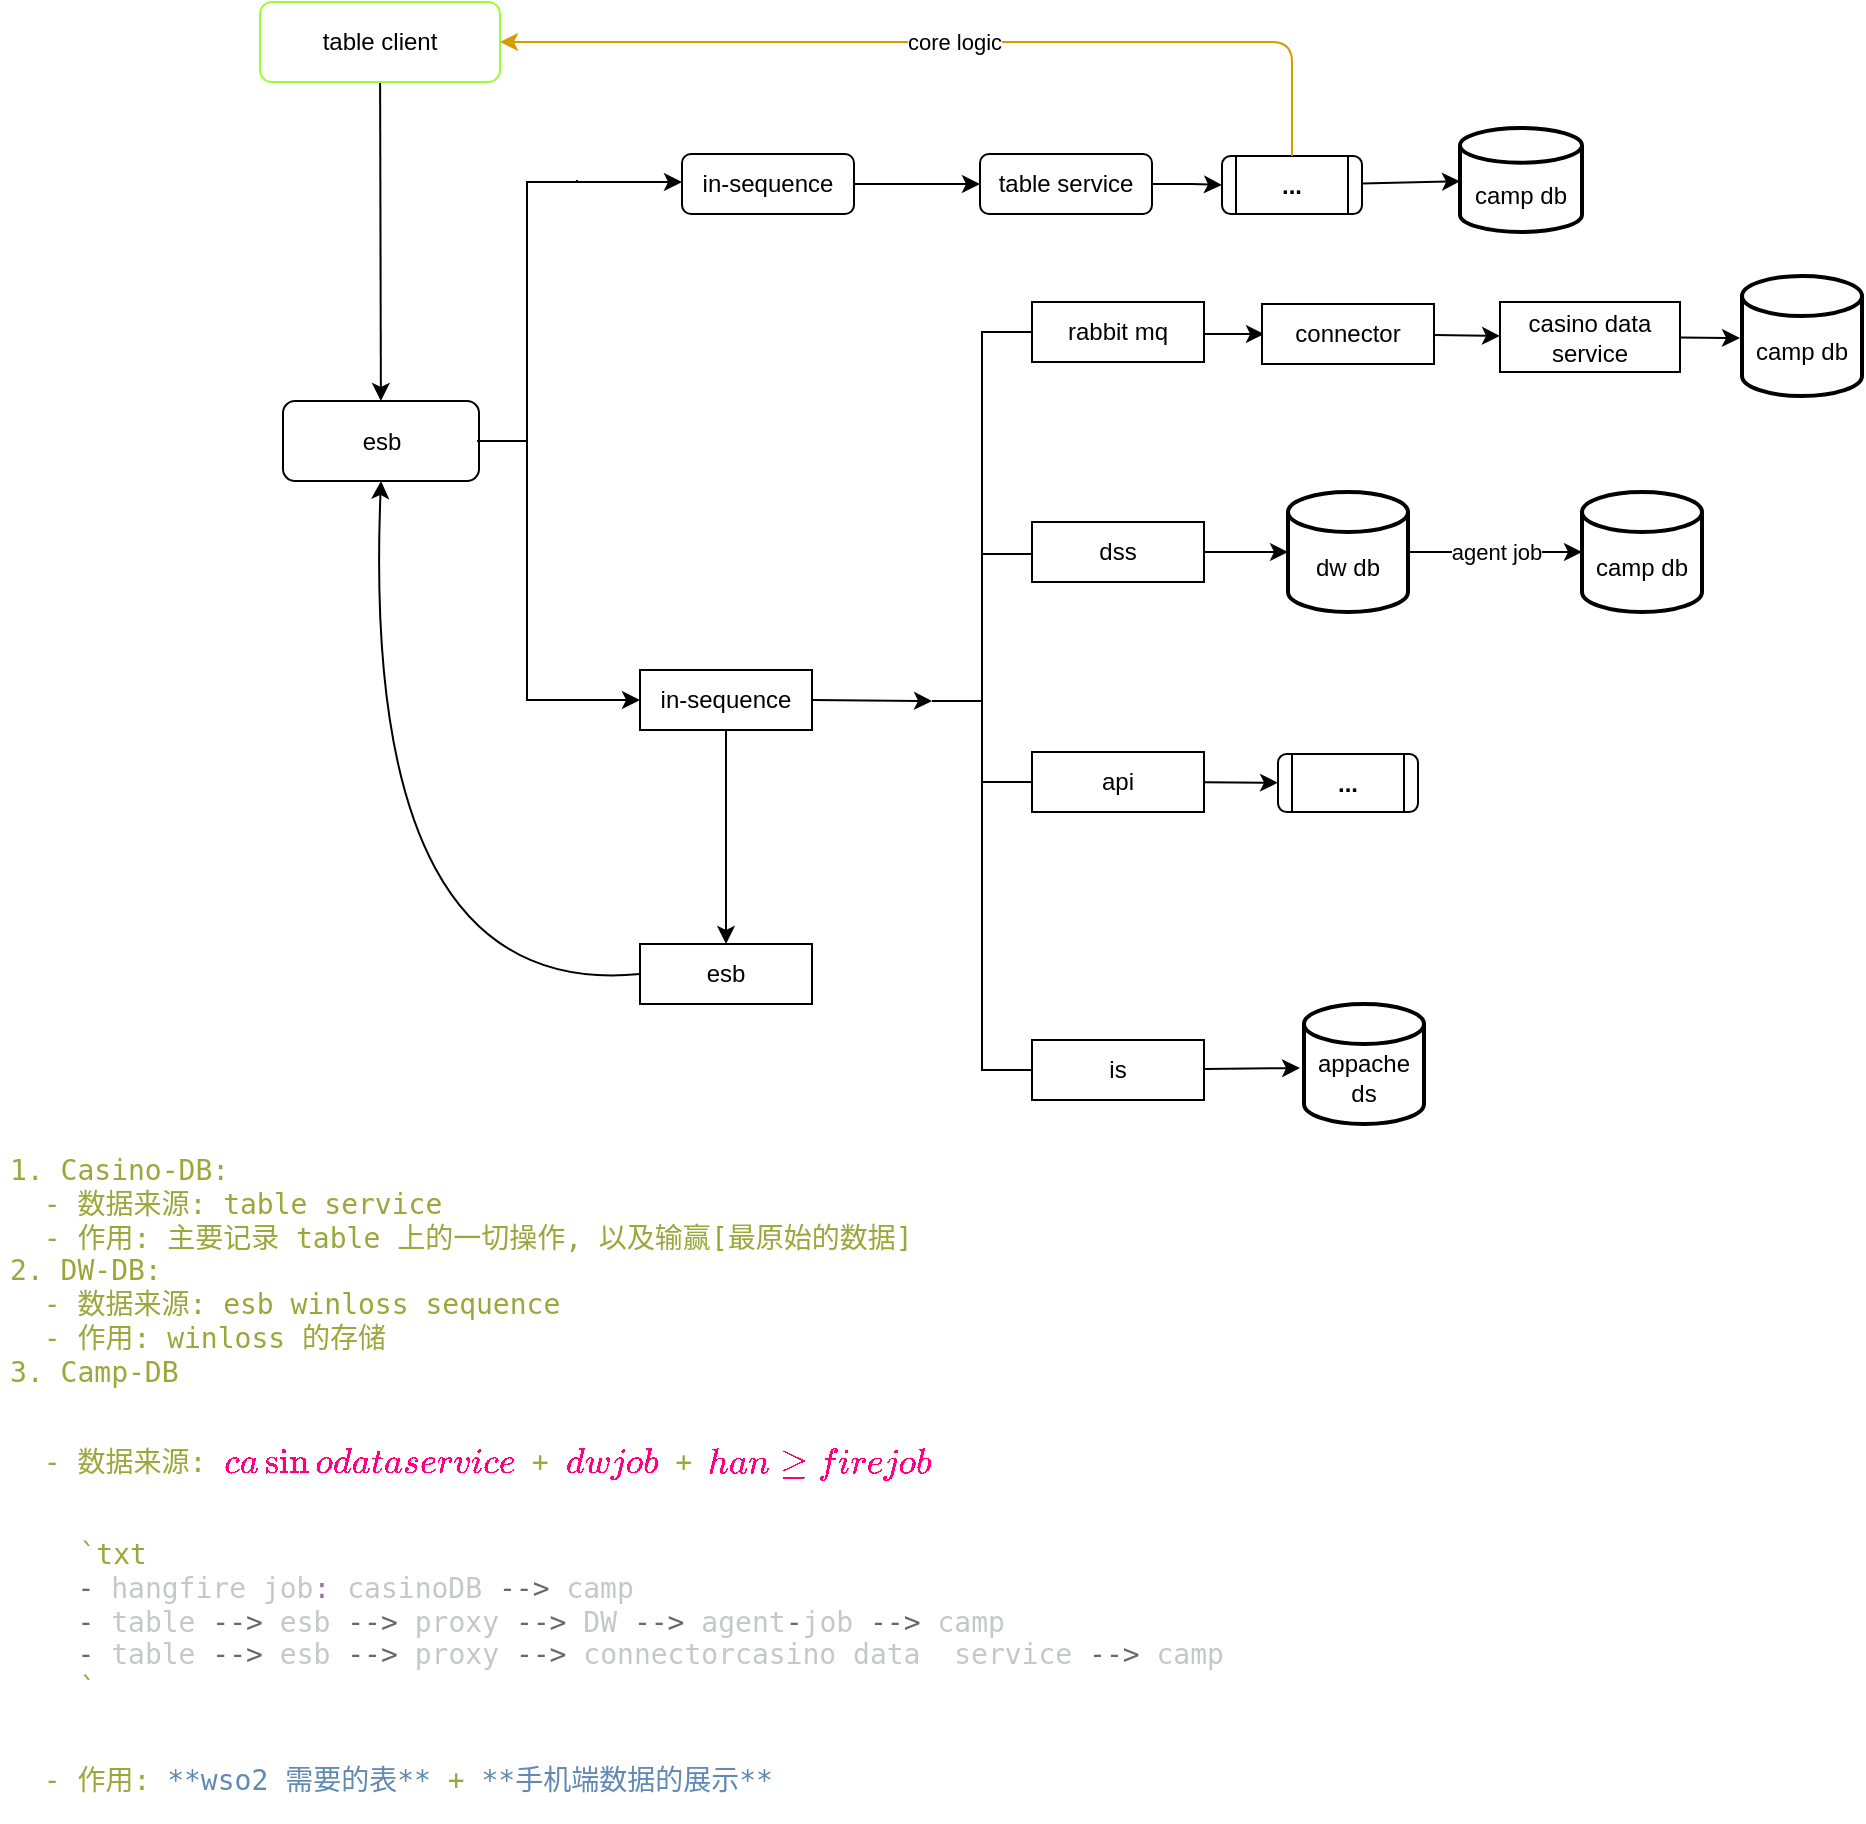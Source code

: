 <mxfile version="13.7.2" type="github">
  <diagram id="C5RBs43oDa-KdzZeNtuy" name="Page-1">
    <mxGraphModel dx="1394" dy="655" grid="1" gridSize="10" guides="1" tooltips="1" connect="1" arrows="1" fold="1" page="1" pageScale="1" pageWidth="827" pageHeight="1169" math="0" shadow="0">
      <root>
        <mxCell id="WIyWlLk6GJQsqaUBKTNV-0" />
        <mxCell id="WIyWlLk6GJQsqaUBKTNV-1" parent="WIyWlLk6GJQsqaUBKTNV-0" />
        <mxCell id="QxxD9a5CunwgjTTWQ43J-58" value="" style="edgeStyle=none;rounded=0;orthogonalLoop=1;jettySize=auto;html=1;" edge="1" parent="WIyWlLk6GJQsqaUBKTNV-1" source="WIyWlLk6GJQsqaUBKTNV-3" target="WIyWlLk6GJQsqaUBKTNV-7">
          <mxGeometry relative="1" as="geometry" />
        </mxCell>
        <mxCell id="WIyWlLk6GJQsqaUBKTNV-3" value="table client" style="rounded=1;whiteSpace=wrap;html=1;fontSize=12;glass=0;strokeWidth=1;shadow=0;strokeColor=#99FF33;" parent="WIyWlLk6GJQsqaUBKTNV-1" vertex="1">
          <mxGeometry x="160" y="50" width="120" height="40" as="geometry" />
        </mxCell>
        <mxCell id="WIyWlLk6GJQsqaUBKTNV-7" value="esb" style="rounded=1;whiteSpace=wrap;html=1;fontSize=12;glass=0;strokeWidth=1;shadow=0;" parent="WIyWlLk6GJQsqaUBKTNV-1" vertex="1">
          <mxGeometry x="171.5" y="249.5" width="98" height="40" as="geometry" />
        </mxCell>
        <mxCell id="QxxD9a5CunwgjTTWQ43J-3" value="" style="edgeStyle=orthogonalEdgeStyle;rounded=0;orthogonalLoop=1;jettySize=auto;html=1;exitX=1;exitY=0;exitDx=0;exitDy=0;exitPerimeter=0;" edge="1" parent="WIyWlLk6GJQsqaUBKTNV-1">
          <mxGeometry relative="1" as="geometry">
            <mxPoint x="318.5" y="139" as="sourcePoint" />
            <mxPoint x="371" y="140" as="targetPoint" />
            <Array as="points">
              <mxPoint x="330" y="140" />
              <mxPoint x="330" y="140" />
            </Array>
          </mxGeometry>
        </mxCell>
        <mxCell id="QxxD9a5CunwgjTTWQ43J-57" style="edgeStyle=none;rounded=0;orthogonalLoop=1;jettySize=auto;html=1;exitX=1;exitY=1;exitDx=0;exitDy=0;exitPerimeter=0;entryX=0;entryY=0.5;entryDx=0;entryDy=0;" edge="1" parent="WIyWlLk6GJQsqaUBKTNV-1" source="QxxD9a5CunwgjTTWQ43J-1" target="QxxD9a5CunwgjTTWQ43J-11">
          <mxGeometry relative="1" as="geometry" />
        </mxCell>
        <mxCell id="QxxD9a5CunwgjTTWQ43J-1" value="" style="strokeWidth=1;html=1;shape=mxgraph.flowchart.annotation_2;align=left;labelPosition=right;pointerEvents=1;" vertex="1" parent="WIyWlLk6GJQsqaUBKTNV-1">
          <mxGeometry x="268.5" y="140" width="50" height="259" as="geometry" />
        </mxCell>
        <mxCell id="QxxD9a5CunwgjTTWQ43J-2" value="in-sequence" style="whiteSpace=wrap;html=1;align=center;strokeWidth=1;rounded=1;" vertex="1" parent="WIyWlLk6GJQsqaUBKTNV-1">
          <mxGeometry x="371" y="126" width="86" height="30" as="geometry" />
        </mxCell>
        <mxCell id="QxxD9a5CunwgjTTWQ43J-47" value="" style="edgeStyle=none;rounded=0;orthogonalLoop=1;jettySize=auto;html=1;" edge="1" parent="WIyWlLk6GJQsqaUBKTNV-1" source="QxxD9a5CunwgjTTWQ43J-4" target="QxxD9a5CunwgjTTWQ43J-46">
          <mxGeometry relative="1" as="geometry" />
        </mxCell>
        <mxCell id="QxxD9a5CunwgjTTWQ43J-4" value="&lt;b&gt;...&lt;/b&gt;" style="shape=process;whiteSpace=wrap;html=1;backgroundOutline=1;strokeWidth=1;rounded=1;" vertex="1" parent="WIyWlLk6GJQsqaUBKTNV-1">
          <mxGeometry x="641" y="127" width="70" height="29" as="geometry" />
        </mxCell>
        <mxCell id="QxxD9a5CunwgjTTWQ43J-10" value="core logic" style="endArrow=classic;html=1;entryX=1;entryY=0.5;entryDx=0;entryDy=0;exitX=0.5;exitY=0;exitDx=0;exitDy=0;fillColor=#ffe6cc;strokeColor=#d79b00;" edge="1" parent="WIyWlLk6GJQsqaUBKTNV-1" source="QxxD9a5CunwgjTTWQ43J-4">
          <mxGeometry width="50" height="50" relative="1" as="geometry">
            <mxPoint x="676" y="97" as="sourcePoint" />
            <mxPoint x="280" y="70" as="targetPoint" />
            <Array as="points">
              <mxPoint x="676" y="70" />
            </Array>
          </mxGeometry>
        </mxCell>
        <mxCell id="QxxD9a5CunwgjTTWQ43J-27" value="" style="edgeStyle=none;rounded=0;orthogonalLoop=1;jettySize=auto;html=1;" edge="1" parent="WIyWlLk6GJQsqaUBKTNV-1" source="QxxD9a5CunwgjTTWQ43J-11" target="QxxD9a5CunwgjTTWQ43J-28">
          <mxGeometry relative="1" as="geometry">
            <mxPoint x="395.526" y="475" as="targetPoint" />
          </mxGeometry>
        </mxCell>
        <mxCell id="QxxD9a5CunwgjTTWQ43J-11" value="in-sequence" style="whiteSpace=wrap;html=1;align=center;strokeWidth=1;" vertex="1" parent="WIyWlLk6GJQsqaUBKTNV-1">
          <mxGeometry x="350" y="384" width="86" height="30" as="geometry" />
        </mxCell>
        <mxCell id="QxxD9a5CunwgjTTWQ43J-13" value="" style="endArrow=classic;html=1;exitX=1;exitY=0.5;exitDx=0;exitDy=0;" edge="1" parent="WIyWlLk6GJQsqaUBKTNV-1" source="QxxD9a5CunwgjTTWQ43J-2">
          <mxGeometry width="50" height="50" relative="1" as="geometry">
            <mxPoint x="470" y="191" as="sourcePoint" />
            <mxPoint x="520" y="141" as="targetPoint" />
          </mxGeometry>
        </mxCell>
        <mxCell id="QxxD9a5CunwgjTTWQ43J-25" style="rounded=0;orthogonalLoop=1;jettySize=auto;html=1;exitX=1;exitY=0.5;exitDx=0;exitDy=0;entryX=0;entryY=0.5;entryDx=0;entryDy=0;entryPerimeter=0;" edge="1" parent="WIyWlLk6GJQsqaUBKTNV-1" source="QxxD9a5CunwgjTTWQ43J-11" target="QxxD9a5CunwgjTTWQ43J-15">
          <mxGeometry relative="1" as="geometry" />
        </mxCell>
        <mxCell id="QxxD9a5CunwgjTTWQ43J-15" value="" style="strokeWidth=1;html=1;shape=mxgraph.flowchart.annotation_2;align=left;labelPosition=right;pointerEvents=1;" vertex="1" parent="WIyWlLk6GJQsqaUBKTNV-1">
          <mxGeometry x="496" y="215" width="50" height="369" as="geometry" />
        </mxCell>
        <mxCell id="QxxD9a5CunwgjTTWQ43J-17" value="" style="endArrow=none;html=1;entryX=1;entryY=0.5;entryDx=0;entryDy=0;entryPerimeter=0;" edge="1" parent="WIyWlLk6GJQsqaUBKTNV-1">
          <mxGeometry width="50" height="50" relative="1" as="geometry">
            <mxPoint x="521" y="326" as="sourcePoint" />
            <mxPoint x="547" y="326" as="targetPoint" />
          </mxGeometry>
        </mxCell>
        <mxCell id="QxxD9a5CunwgjTTWQ43J-24" value="" style="edgeStyle=orthogonalEdgeStyle;rounded=0;orthogonalLoop=1;jettySize=auto;html=1;" edge="1" parent="WIyWlLk6GJQsqaUBKTNV-1" source="QxxD9a5CunwgjTTWQ43J-21" target="QxxD9a5CunwgjTTWQ43J-4">
          <mxGeometry relative="1" as="geometry" />
        </mxCell>
        <mxCell id="QxxD9a5CunwgjTTWQ43J-21" value="table service" style="whiteSpace=wrap;html=1;align=center;strokeWidth=1;rounded=1;" vertex="1" parent="WIyWlLk6GJQsqaUBKTNV-1">
          <mxGeometry x="520" y="126" width="86" height="30" as="geometry" />
        </mxCell>
        <mxCell id="QxxD9a5CunwgjTTWQ43J-28" value="esb" style="whiteSpace=wrap;html=1;align=center;strokeWidth=1;" vertex="1" parent="WIyWlLk6GJQsqaUBKTNV-1">
          <mxGeometry x="350" y="521" width="86" height="30" as="geometry" />
        </mxCell>
        <mxCell id="QxxD9a5CunwgjTTWQ43J-31" value="rabbit mq" style="whiteSpace=wrap;html=1;align=center;strokeWidth=1;" vertex="1" parent="WIyWlLk6GJQsqaUBKTNV-1">
          <mxGeometry x="546" y="200" width="86" height="30" as="geometry" />
        </mxCell>
        <mxCell id="QxxD9a5CunwgjTTWQ43J-52" style="edgeStyle=none;rounded=0;orthogonalLoop=1;jettySize=auto;html=1;entryX=0;entryY=0.5;entryDx=0;entryDy=0;entryPerimeter=0;" edge="1" parent="WIyWlLk6GJQsqaUBKTNV-1" source="QxxD9a5CunwgjTTWQ43J-32" target="QxxD9a5CunwgjTTWQ43J-53">
          <mxGeometry relative="1" as="geometry">
            <mxPoint x="660" y="325" as="targetPoint" />
          </mxGeometry>
        </mxCell>
        <mxCell id="QxxD9a5CunwgjTTWQ43J-32" value="dss" style="whiteSpace=wrap;html=1;align=center;strokeWidth=1;" vertex="1" parent="WIyWlLk6GJQsqaUBKTNV-1">
          <mxGeometry x="546" y="310" width="86" height="30" as="geometry" />
        </mxCell>
        <mxCell id="QxxD9a5CunwgjTTWQ43J-64" value="" style="edgeStyle=none;rounded=0;orthogonalLoop=1;jettySize=auto;html=1;" edge="1" parent="WIyWlLk6GJQsqaUBKTNV-1" source="QxxD9a5CunwgjTTWQ43J-33">
          <mxGeometry relative="1" as="geometry">
            <mxPoint x="680" y="583" as="targetPoint" />
          </mxGeometry>
        </mxCell>
        <mxCell id="QxxD9a5CunwgjTTWQ43J-33" value="is" style="whiteSpace=wrap;html=1;align=center;strokeWidth=1;" vertex="1" parent="WIyWlLk6GJQsqaUBKTNV-1">
          <mxGeometry x="546" y="569" width="86" height="30" as="geometry" />
        </mxCell>
        <mxCell id="QxxD9a5CunwgjTTWQ43J-38" style="edgeStyle=none;rounded=0;orthogonalLoop=1;jettySize=auto;html=1;" edge="1" parent="WIyWlLk6GJQsqaUBKTNV-1">
          <mxGeometry relative="1" as="geometry">
            <mxPoint x="662" y="216" as="targetPoint" />
            <mxPoint x="632" y="216" as="sourcePoint" />
          </mxGeometry>
        </mxCell>
        <mxCell id="QxxD9a5CunwgjTTWQ43J-42" value="" style="edgeStyle=none;rounded=0;orthogonalLoop=1;jettySize=auto;html=1;" edge="1" parent="WIyWlLk6GJQsqaUBKTNV-1" source="QxxD9a5CunwgjTTWQ43J-36" target="QxxD9a5CunwgjTTWQ43J-40">
          <mxGeometry relative="1" as="geometry" />
        </mxCell>
        <mxCell id="QxxD9a5CunwgjTTWQ43J-36" value="connector" style="whiteSpace=wrap;html=1;align=center;strokeWidth=1;" vertex="1" parent="WIyWlLk6GJQsqaUBKTNV-1">
          <mxGeometry x="661" y="201" width="86" height="30" as="geometry" />
        </mxCell>
        <mxCell id="QxxD9a5CunwgjTTWQ43J-44" value="" style="edgeStyle=none;rounded=0;orthogonalLoop=1;jettySize=auto;html=1;" edge="1" parent="WIyWlLk6GJQsqaUBKTNV-1" source="QxxD9a5CunwgjTTWQ43J-40">
          <mxGeometry relative="1" as="geometry">
            <mxPoint x="900" y="218" as="targetPoint" />
          </mxGeometry>
        </mxCell>
        <mxCell id="QxxD9a5CunwgjTTWQ43J-40" value="casino data service" style="whiteSpace=wrap;html=1;align=center;strokeWidth=1;" vertex="1" parent="WIyWlLk6GJQsqaUBKTNV-1">
          <mxGeometry x="780" y="200" width="90" height="35" as="geometry" />
        </mxCell>
        <mxCell id="QxxD9a5CunwgjTTWQ43J-45" value="&lt;br&gt;camp db" style="strokeWidth=2;html=1;shape=mxgraph.flowchart.database;whiteSpace=wrap;" vertex="1" parent="WIyWlLk6GJQsqaUBKTNV-1">
          <mxGeometry x="901" y="187" width="60" height="60" as="geometry" />
        </mxCell>
        <mxCell id="QxxD9a5CunwgjTTWQ43J-46" value="&lt;br&gt;camp db" style="strokeWidth=2;html=1;shape=mxgraph.flowchart.database;whiteSpace=wrap;" vertex="1" parent="WIyWlLk6GJQsqaUBKTNV-1">
          <mxGeometry x="760" y="113" width="61" height="52" as="geometry" />
        </mxCell>
        <mxCell id="QxxD9a5CunwgjTTWQ43J-62" value="agent job" style="edgeStyle=none;rounded=0;orthogonalLoop=1;jettySize=auto;html=1;" edge="1" parent="WIyWlLk6GJQsqaUBKTNV-1" source="QxxD9a5CunwgjTTWQ43J-53" target="QxxD9a5CunwgjTTWQ43J-61">
          <mxGeometry relative="1" as="geometry" />
        </mxCell>
        <mxCell id="QxxD9a5CunwgjTTWQ43J-53" value="&lt;br&gt;dw db" style="strokeWidth=2;html=1;shape=mxgraph.flowchart.database;whiteSpace=wrap;" vertex="1" parent="WIyWlLk6GJQsqaUBKTNV-1">
          <mxGeometry x="674" y="295" width="60" height="60" as="geometry" />
        </mxCell>
        <mxCell id="QxxD9a5CunwgjTTWQ43J-61" value="&lt;br&gt;camp db" style="strokeWidth=2;html=1;shape=mxgraph.flowchart.database;whiteSpace=wrap;" vertex="1" parent="WIyWlLk6GJQsqaUBKTNV-1">
          <mxGeometry x="821" y="295" width="60" height="60" as="geometry" />
        </mxCell>
        <mxCell id="QxxD9a5CunwgjTTWQ43J-65" value="&lt;br&gt;appache ds" style="strokeWidth=2;html=1;shape=mxgraph.flowchart.database;whiteSpace=wrap;" vertex="1" parent="WIyWlLk6GJQsqaUBKTNV-1">
          <mxGeometry x="682" y="551" width="60" height="60" as="geometry" />
        </mxCell>
        <mxCell id="QxxD9a5CunwgjTTWQ43J-68" style="edgeStyle=none;rounded=0;orthogonalLoop=1;jettySize=auto;html=1;exitX=0.5;exitY=1;exitDx=0;exitDy=0;exitPerimeter=0;" edge="1" parent="WIyWlLk6GJQsqaUBKTNV-1" source="QxxD9a5CunwgjTTWQ43J-1" target="QxxD9a5CunwgjTTWQ43J-1">
          <mxGeometry relative="1" as="geometry" />
        </mxCell>
        <mxCell id="QxxD9a5CunwgjTTWQ43J-70" value="" style="endArrow=none;html=1;" edge="1" parent="WIyWlLk6GJQsqaUBKTNV-1">
          <mxGeometry width="50" height="50" relative="1" as="geometry">
            <mxPoint x="550" y="440" as="sourcePoint" />
            <mxPoint x="521" y="440" as="targetPoint" />
          </mxGeometry>
        </mxCell>
        <mxCell id="QxxD9a5CunwgjTTWQ43J-73" value="" style="edgeStyle=none;rounded=0;orthogonalLoop=1;jettySize=auto;html=1;" edge="1" parent="WIyWlLk6GJQsqaUBKTNV-1" source="QxxD9a5CunwgjTTWQ43J-71" target="QxxD9a5CunwgjTTWQ43J-72">
          <mxGeometry relative="1" as="geometry" />
        </mxCell>
        <mxCell id="QxxD9a5CunwgjTTWQ43J-71" value="api" style="whiteSpace=wrap;html=1;align=center;strokeWidth=1;" vertex="1" parent="WIyWlLk6GJQsqaUBKTNV-1">
          <mxGeometry x="546" y="425" width="86" height="30" as="geometry" />
        </mxCell>
        <mxCell id="QxxD9a5CunwgjTTWQ43J-72" value="&lt;b&gt;...&lt;/b&gt;" style="shape=process;whiteSpace=wrap;html=1;backgroundOutline=1;strokeWidth=1;rounded=1;" vertex="1" parent="WIyWlLk6GJQsqaUBKTNV-1">
          <mxGeometry x="669" y="426" width="70" height="29" as="geometry" />
        </mxCell>
        <mxCell id="QxxD9a5CunwgjTTWQ43J-76" value="" style="curved=1;endArrow=classic;html=1;exitX=0;exitY=0.5;exitDx=0;exitDy=0;entryX=0.5;entryY=1;entryDx=0;entryDy=0;" edge="1" parent="WIyWlLk6GJQsqaUBKTNV-1" source="QxxD9a5CunwgjTTWQ43J-28" target="WIyWlLk6GJQsqaUBKTNV-7">
          <mxGeometry width="50" height="50" relative="1" as="geometry">
            <mxPoint x="190" y="530" as="sourcePoint" />
            <mxPoint x="240" y="480" as="targetPoint" />
            <Array as="points">
              <mxPoint x="210" y="550" />
            </Array>
          </mxGeometry>
        </mxCell>
        <mxCell id="QxxD9a5CunwgjTTWQ43J-81" value="&lt;h1&gt;&lt;div style=&quot;color: rgb(197 , 200 , 198) ; font-family: &amp;#34;droid sans mono&amp;#34; , monospace , monospace , &amp;#34;droid sans fallback&amp;#34; ; font-size: 14px ; font-weight: 400&quot;&gt;&lt;span style=&quot;color: rgb(154 , 168 , 58)&quot;&gt;1. Casino-DB:&lt;/span&gt;&lt;/div&gt;&lt;div style=&quot;color: rgb(197 , 200 , 198) ; font-family: &amp;#34;droid sans mono&amp;#34; , monospace , monospace , &amp;#34;droid sans fallback&amp;#34; ; font-size: 14px ; font-weight: 400&quot;&gt;&lt;span style=&quot;color: rgb(154 , 168 , 58)&quot;&gt;&amp;nbsp; - 数据来源: table service&lt;/span&gt;&lt;/div&gt;&lt;div style=&quot;color: rgb(197 , 200 , 198) ; font-family: &amp;#34;droid sans mono&amp;#34; , monospace , monospace , &amp;#34;droid sans fallback&amp;#34; ; font-size: 14px ; font-weight: 400&quot;&gt;&lt;span style=&quot;color: rgb(154 , 168 , 58)&quot;&gt;&amp;nbsp; - 作用: 主要记录 table 上的一切操作, 以及输赢&lt;/span&gt;&lt;span style=&quot;color: rgb(154 , 168 , 58)&quot;&gt;[最原始的数据]&lt;/span&gt;&lt;/div&gt;&lt;div style=&quot;color: rgb(197 , 200 , 198) ; font-family: &amp;#34;droid sans mono&amp;#34; , monospace , monospace , &amp;#34;droid sans fallback&amp;#34; ; font-size: 14px ; font-weight: 400&quot;&gt;&lt;span style=&quot;color: rgb(154 , 168 , 58)&quot;&gt;2. DW-DB:&lt;/span&gt;&lt;/div&gt;&lt;div style=&quot;color: rgb(197 , 200 , 198) ; font-family: &amp;#34;droid sans mono&amp;#34; , monospace , monospace , &amp;#34;droid sans fallback&amp;#34; ; font-size: 14px ; font-weight: 400&quot;&gt;&lt;span style=&quot;color: rgb(154 , 168 , 58)&quot;&gt;&amp;nbsp; - 数据来源: esb winloss sequence&lt;/span&gt;&lt;/div&gt;&lt;div style=&quot;color: rgb(197 , 200 , 198) ; font-family: &amp;#34;droid sans mono&amp;#34; , monospace , monospace , &amp;#34;droid sans fallback&amp;#34; ; font-size: 14px ; font-weight: 400&quot;&gt;&lt;span style=&quot;color: rgb(154 , 168 , 58)&quot;&gt;&amp;nbsp; - 作用: winloss 的存储&lt;/span&gt;&lt;/div&gt;&lt;div style=&quot;color: rgb(197 , 200 , 198) ; font-family: &amp;#34;droid sans mono&amp;#34; , monospace , monospace , &amp;#34;droid sans fallback&amp;#34; ; font-size: 14px ; font-weight: 400&quot;&gt;&lt;span style=&quot;color: rgb(154 , 168 , 58)&quot;&gt;3. Camp-DB&lt;/span&gt;&lt;/div&gt;&lt;br style=&quot;color: rgb(197 , 200 , 198) ; font-family: &amp;#34;droid sans mono&amp;#34; , monospace , monospace , &amp;#34;droid sans fallback&amp;#34; ; font-size: 14px ; font-weight: 400&quot;&gt;&lt;div style=&quot;color: rgb(197 , 200 , 198) ; font-family: &amp;#34;droid sans mono&amp;#34; , monospace , monospace , &amp;#34;droid sans fallback&amp;#34; ; font-size: 14px ; font-weight: 400&quot;&gt;&lt;span style=&quot;color: rgb(154 , 168 , 58)&quot;&gt;&amp;nbsp; - 数据来源:&amp;nbsp;&lt;/span&gt;&lt;span style=&quot;color: rgb(255 , 0 , 128)&quot;&gt;`casino data service`&lt;/span&gt;&lt;span style=&quot;color: rgb(154 , 168 , 58)&quot;&gt;&amp;nbsp;+&amp;nbsp;&lt;/span&gt;&lt;span style=&quot;color: rgb(255 , 0 , 128)&quot;&gt;`dw job`&lt;/span&gt;&lt;span style=&quot;color: rgb(154 , 168 , 58)&quot;&gt;&amp;nbsp;+&amp;nbsp;&lt;/span&gt;&lt;span style=&quot;color: rgb(255 , 0 , 128)&quot;&gt;`hange fire job`&lt;/span&gt;&lt;/div&gt;&lt;br style=&quot;color: rgb(197 , 200 , 198) ; font-family: &amp;#34;droid sans mono&amp;#34; , monospace , monospace , &amp;#34;droid sans fallback&amp;#34; ; font-size: 14px ; font-weight: 400&quot;&gt;&lt;div style=&quot;color: rgb(197 , 200 , 198) ; font-family: &amp;#34;droid sans mono&amp;#34; , monospace , monospace , &amp;#34;droid sans fallback&amp;#34; ; font-size: 14px ; font-weight: 400&quot;&gt;&lt;span style=&quot;color: rgb(154 , 168 , 58)&quot;&gt;&amp;nbsp; &amp;nbsp; ```txt&lt;/span&gt;&lt;/div&gt;&lt;div style=&quot;color: rgb(197 , 200 , 198) ; font-family: &amp;#34;droid sans mono&amp;#34; , monospace , monospace , &amp;#34;droid sans fallback&amp;#34; ; font-size: 14px ; font-weight: 400&quot;&gt;&lt;span style=&quot;color: rgb(154 , 168 , 58)&quot;&gt;&lt;/span&gt;&lt;span style=&quot;color: rgb(103 , 104 , 103)&quot;&gt;&amp;nbsp; &amp;nbsp; -&lt;/span&gt;&amp;nbsp;hangfire job&lt;span style=&quot;color: rgb(152 , 114 , 162)&quot;&gt;:&lt;/span&gt;&amp;nbsp;casinoDB&amp;nbsp;&lt;span style=&quot;color: rgb(103 , 104 , 103)&quot;&gt;--&amp;gt;&lt;/span&gt;&amp;nbsp;camp&lt;/div&gt;&lt;div style=&quot;color: rgb(197 , 200 , 198) ; font-family: &amp;#34;droid sans mono&amp;#34; , monospace , monospace , &amp;#34;droid sans fallback&amp;#34; ; font-size: 14px ; font-weight: 400&quot;&gt;&lt;span style=&quot;color: rgb(154 , 168 , 58)&quot;&gt;&lt;/span&gt;&lt;span style=&quot;color: rgb(103 , 104 , 103)&quot;&gt;&amp;nbsp; &amp;nbsp; -&lt;/span&gt;&amp;nbsp;table&amp;nbsp;&lt;span style=&quot;color: rgb(103 , 104 , 103)&quot;&gt;--&amp;gt;&lt;/span&gt;&amp;nbsp;esb&amp;nbsp;&lt;span style=&quot;color: rgb(103 , 104 , 103)&quot;&gt;--&amp;gt;&lt;/span&gt;&amp;nbsp;proxy&amp;nbsp;&lt;span style=&quot;color: rgb(103 , 104 , 103)&quot;&gt;--&amp;gt;&lt;/span&gt;&amp;nbsp;DW&amp;nbsp;&lt;span style=&quot;color: rgb(103 , 104 , 103)&quot;&gt;--&amp;gt;&lt;/span&gt;&amp;nbsp;agent&lt;span style=&quot;color: rgb(103 , 104 , 103)&quot;&gt;-&lt;/span&gt;job&amp;nbsp;&lt;span style=&quot;color: rgb(103 , 104 , 103)&quot;&gt;--&amp;gt;&lt;/span&gt;&amp;nbsp;camp&lt;/div&gt;&lt;div style=&quot;color: rgb(197 , 200 , 198) ; font-family: &amp;#34;droid sans mono&amp;#34; , monospace , monospace , &amp;#34;droid sans fallback&amp;#34; ; font-size: 14px ; font-weight: 400&quot;&gt;&lt;span style=&quot;color: rgb(154 , 168 , 58)&quot;&gt;&lt;/span&gt;&lt;span style=&quot;color: rgb(103 , 104 , 103)&quot;&gt;&amp;nbsp; &amp;nbsp; -&lt;/span&gt;&amp;nbsp;table&amp;nbsp;&lt;span style=&quot;color: rgb(103 , 104 , 103)&quot;&gt;--&amp;gt;&lt;/span&gt;&amp;nbsp;esb&amp;nbsp;&lt;span style=&quot;color: rgb(103 , 104 , 103)&quot;&gt;--&amp;gt;&lt;/span&gt;&amp;nbsp;proxy&amp;nbsp;&lt;span style=&quot;color: rgb(103 , 104 , 103)&quot;&gt;--&amp;gt;&lt;/span&gt;&amp;nbsp;connectorcasino data&amp;nbsp; service&amp;nbsp;&lt;span style=&quot;color: rgb(103 , 104 , 103)&quot;&gt;--&amp;gt;&lt;/span&gt;&amp;nbsp;camp&lt;/div&gt;&lt;div style=&quot;color: rgb(197 , 200 , 198) ; font-family: &amp;#34;droid sans mono&amp;#34; , monospace , monospace , &amp;#34;droid sans fallback&amp;#34; ; font-size: 14px ; font-weight: 400&quot;&gt;&lt;span style=&quot;color: rgb(154 , 168 , 58)&quot;&gt;&amp;nbsp; &amp;nbsp; ```&lt;/span&gt;&lt;/div&gt;&lt;br style=&quot;color: rgb(197 , 200 , 198) ; font-family: &amp;#34;droid sans mono&amp;#34; , monospace , monospace , &amp;#34;droid sans fallback&amp;#34; ; font-size: 14px ; font-weight: 400&quot;&gt;&lt;div style=&quot;color: rgb(197 , 200 , 198) ; font-family: &amp;#34;droid sans mono&amp;#34; , monospace , monospace , &amp;#34;droid sans fallback&amp;#34; ; font-size: 14px ; font-weight: 400&quot;&gt;&lt;span style=&quot;color: rgb(154 , 168 , 58)&quot;&gt;&amp;nbsp; - 作用:&amp;nbsp;&lt;/span&gt;&lt;span style=&quot;color: rgb(96 , 137 , 180)&quot;&gt;**wso2 需要的表**&lt;/span&gt;&lt;span style=&quot;color: rgb(154 , 168 , 58)&quot;&gt;&amp;nbsp;+&amp;nbsp;&lt;/span&gt;&lt;span style=&quot;color: rgb(96 , 137 , 180)&quot;&gt;**手机端数据的展示**&lt;/span&gt;&lt;/div&gt;&lt;/h1&gt;" style="text;html=1;strokeColor=none;fillColor=none;spacing=5;spacingTop=-20;whiteSpace=wrap;overflow=hidden;rounded=0;align=left;" vertex="1" parent="WIyWlLk6GJQsqaUBKTNV-1">
          <mxGeometry x="30" y="620" width="700" height="340" as="geometry" />
        </mxCell>
      </root>
    </mxGraphModel>
  </diagram>
</mxfile>
